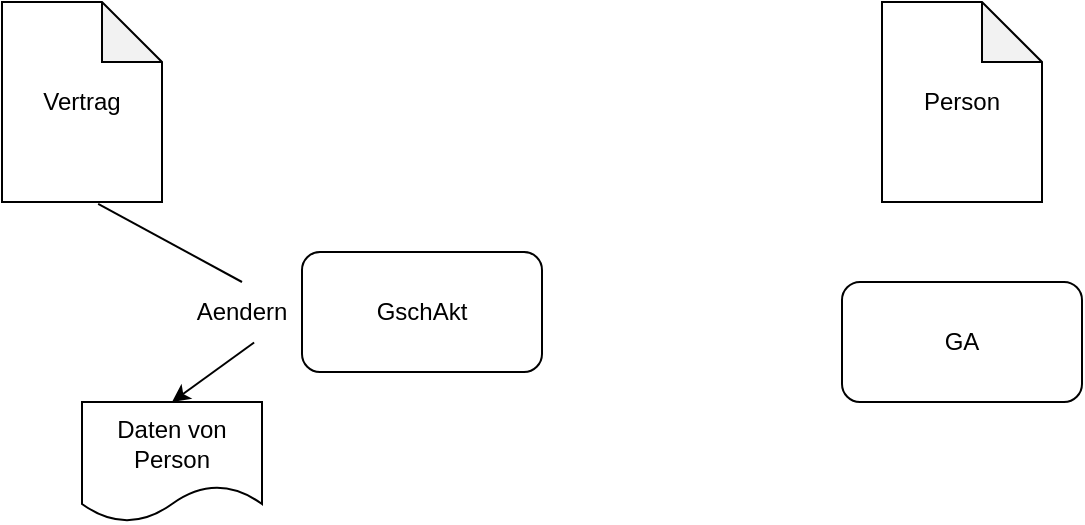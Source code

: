 <mxfile version="20.2.3" type="github"><diagram id="oNGr2yytRsicq4GXZDI2" name="Page-1"><mxGraphModel dx="1147" dy="627" grid="1" gridSize="10" guides="1" tooltips="1" connect="1" arrows="1" fold="1" page="1" pageScale="1" pageWidth="827" pageHeight="1169" math="0" shadow="0"><root><mxCell id="0"/><mxCell id="1" parent="0"/><mxCell id="KQ6Nh35_Dmjk_aHTrWir-1" value="Vertrag" style="shape=note;whiteSpace=wrap;html=1;backgroundOutline=1;darkOpacity=0.05;" vertex="1" parent="1"><mxGeometry x="90" y="200" width="80" height="100" as="geometry"/></mxCell><mxCell id="KQ6Nh35_Dmjk_aHTrWir-2" value="Person" style="shape=note;whiteSpace=wrap;html=1;backgroundOutline=1;darkOpacity=0.05;" vertex="1" parent="1"><mxGeometry x="530" y="200" width="80" height="100" as="geometry"/></mxCell><mxCell id="KQ6Nh35_Dmjk_aHTrWir-3" value="Daten von Person" style="shape=document;whiteSpace=wrap;html=1;boundedLbl=1;" vertex="1" parent="1"><mxGeometry x="130" y="400" width="90" height="60" as="geometry"/></mxCell><mxCell id="KQ6Nh35_Dmjk_aHTrWir-5" value="" style="endArrow=classic;html=1;rounded=0;exitX=0.601;exitY=1.009;exitDx=0;exitDy=0;exitPerimeter=0;entryX=0.5;entryY=0;entryDx=0;entryDy=0;startArrow=none;" edge="1" parent="1" source="KQ6Nh35_Dmjk_aHTrWir-6" target="KQ6Nh35_Dmjk_aHTrWir-3"><mxGeometry width="50" height="50" relative="1" as="geometry"><mxPoint x="390" y="340" as="sourcePoint"/><mxPoint x="440" y="290" as="targetPoint"/></mxGeometry></mxCell><mxCell id="KQ6Nh35_Dmjk_aHTrWir-6" value="Aendern" style="text;html=1;strokeColor=none;fillColor=none;align=center;verticalAlign=middle;whiteSpace=wrap;rounded=0;" vertex="1" parent="1"><mxGeometry x="180" y="340" width="60" height="30" as="geometry"/></mxCell><mxCell id="KQ6Nh35_Dmjk_aHTrWir-7" value="" style="endArrow=none;html=1;rounded=0;exitX=0.601;exitY=1.009;exitDx=0;exitDy=0;exitPerimeter=0;entryX=0.5;entryY=0;entryDx=0;entryDy=0;" edge="1" parent="1" source="KQ6Nh35_Dmjk_aHTrWir-1" target="KQ6Nh35_Dmjk_aHTrWir-6"><mxGeometry width="50" height="50" relative="1" as="geometry"><mxPoint x="138.08" y="300.9" as="sourcePoint"/><mxPoint x="165" y="360" as="targetPoint"/></mxGeometry></mxCell><mxCell id="KQ6Nh35_Dmjk_aHTrWir-8" value="GschAkt" style="rounded=1;whiteSpace=wrap;html=1;" vertex="1" parent="1"><mxGeometry x="240" y="325" width="120" height="60" as="geometry"/></mxCell><mxCell id="KQ6Nh35_Dmjk_aHTrWir-9" value="GA" style="rounded=1;whiteSpace=wrap;html=1;" vertex="1" parent="1"><mxGeometry x="510" y="340" width="120" height="60" as="geometry"/></mxCell></root></mxGraphModel></diagram></mxfile>